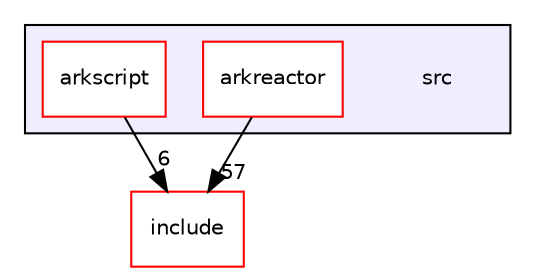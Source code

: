 digraph "C:/Users/folae/Documents/Code/Big-Projects/ArkScript/Ark/src" {
  compound=true
  node [ fontsize="10", fontname="Helvetica"];
  edge [ labelfontsize="10", labelfontname="Helvetica"];
  subgraph clusterdir_68267d1309a1af8e8297ef4c3efbcdba {
    graph [ bgcolor="#eeeeff", pencolor="black", label="" URL="dir_68267d1309a1af8e8297ef4c3efbcdba.html"];
    dir_68267d1309a1af8e8297ef4c3efbcdba [shape=plaintext label="src"];
  dir_e0d450b481c7e7e5abacff9799e54b3d [shape=box label="arkreactor" fillcolor="white" style="filled" color="red" URL="dir_e0d450b481c7e7e5abacff9799e54b3d.html"];
  dir_2f97cbe3d7d7ee3d0a7f34ae796b7c3c [shape=box label="arkscript" fillcolor="white" style="filled" color="red" URL="dir_2f97cbe3d7d7ee3d0a7f34ae796b7c3c.html"];
  }
  dir_d44c64559bbebec7f509842c48db8b23 [shape=box label="include" fillcolor="white" style="filled" color="red" URL="dir_d44c64559bbebec7f509842c48db8b23.html"];
  dir_2f97cbe3d7d7ee3d0a7f34ae796b7c3c->dir_d44c64559bbebec7f509842c48db8b23 [headlabel="6", labeldistance=1.5 headhref="dir_000017_000000.html"];
  dir_e0d450b481c7e7e5abacff9799e54b3d->dir_d44c64559bbebec7f509842c48db8b23 [headlabel="57", labeldistance=1.5 headhref="dir_000012_000000.html"];
}
